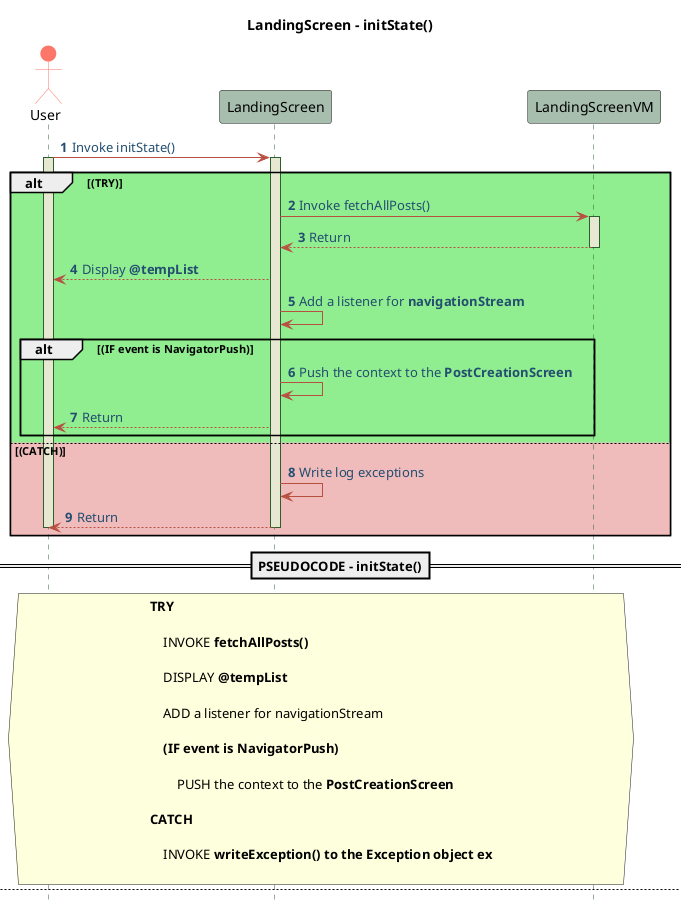 @startuml LandingScreen-Sequence-Pseudo-Diagram 

!define POSITIVERESPONSE 90EE90
!define NEGATIVEERESPONSE EFBBBB
!define NUETRALRESPONSE F2DC79
skinparam sequence{
    ParticipantBackgroundColor #A7BEAE
    LifeLineBackgroundColor #E7E8D1
    LifeLineBorderColor #2C5F2D
    ActorBackgroundColor #FC766AFF
    ActorBorderColor #FC766AFF
    ArrowColor #B85042
    ArrowFontColor #234E70
}

title LandingScreen - initState()
actor User
autonumber 1
hide footbox
User -> LandingScreen: Invoke initState()
activate User 
alt #POSITIVERESPONSE (TRY)
activate LandingScreen
LandingScreen -> LandingScreenVM: Invoke fetchAllPosts()                                                                                                                                  
activate LandingScreenVM
LandingScreenVM --> LandingScreen: Return
deactivate LandingScreenVM 
LandingScreen --> User: Display **@tempList**
LandingScreen -> LandingScreen: Add a listener for **navigationStream** 
alt #POSITIVERESPONSE (IF event is NavigatorPush)
LandingScreen -> LandingScreen:Push the context to the **PostCreationScreen**
LandingScreen --> User: Return
end 
else #NEGATIVEERESPONSE (CATCH)
LandingScreen -> LandingScreen: Write log exceptions
LandingScreen --> User: Return
deactivate LandingScreen
deactivate User 
end

==PSEUDOCODE - initState()==
hnote across 
**TRY**

    INVOKE **fetchAllPosts()**

    DISPLAY **@tempList**

    ADD a listener for navigationStream 

    **(IF event is NavigatorPush)**

        PUSH the context to the **PostCreationScreen**

**CATCH**

    INVOKE **writeException() to the Exception object ex**

endnote

newpage LandingScreen - dispose()
autonumber 1
hide footbox
User -> LandingScreen: Invoke **dispose()**
activate User
activate LandingScreen
LandingScreen -> LandingScreen: Dispose the **navigationStream**
LandingScreen --> User: Return
deactivate User
deactivate LandingScreen

==PSEUDOCODE - dispose()== 
hnote across
DISPOSE the **navigationStream Controller**
endnote

newpage LandingScreen - "Post" button.clicked
autonumber 1
hide footbox
User -> LandingScreen: **"Post"** button.clicked
activate User
activate LandingScreen
LandingScreen -> LandingScreenVM: Invoke **navigateToPostCreationScreen**
activate LandingScreenVM
LandingScreenVM --> LandingScreen: Returns
deactivate LandingScreenVM
LandingScreen --> User: Displays **PostCreationScreen**
deactivate User
deactivate LandingScreen

==PSEUDOCODE - "Post" button.clicked== 
hnote across

INVOKE **onClickCreatePost**

INVOKE **navigateToPostCreationScreen**

DISPLAY the **PostCreationPage**

endnote

newpage LandingScreen - "Sort" button.clicked
autonumber 1
hide footbox
User -> LandingScreen:**"Sort"** button.clicked
activate User
activate LandingScreen
LandingScreen -> LandingScreenVM: Invoke **onClickSortPost**
activate LandingScreenVM
LandingScreenVM --> LandingScreen: Return
deactivate LandingScreenVM
LandingScreen --> User: Displays **Sorted List**
deactivate User
deactivate LandingScreen

==PSEUDOCODE - "Sort" button.clicked== 
hnote across

INVOKE **onClickSortPost**

DISPLAY the **Sorted List**

endnote
@enduml